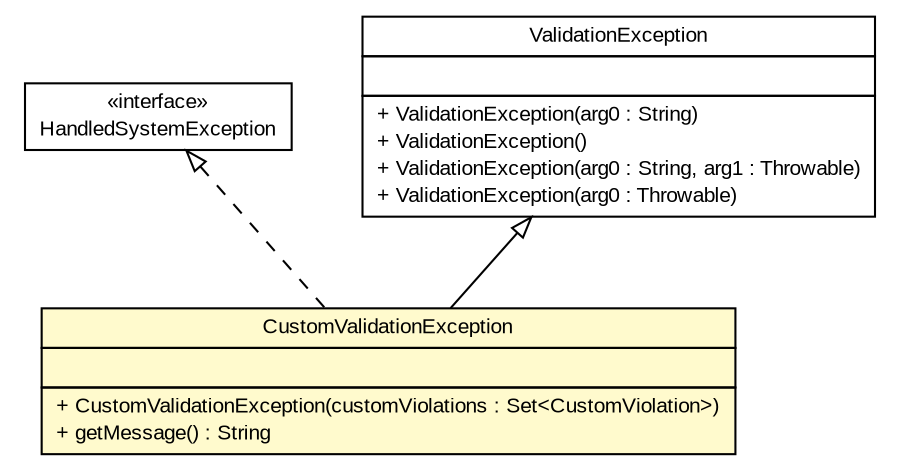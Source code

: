 #!/usr/local/bin/dot
#
# Class diagram 
# Generated by UMLGraph version R5_6 (http://www.umlgraph.org/)
#

digraph G {
	edge [fontname="arial",fontsize=10,labelfontname="arial",labelfontsize=10];
	node [fontname="arial",fontsize=10,shape=plaintext];
	nodesep=0.25;
	ranksep=0.5;
	// br.gov.to.sefaz.exception.HandledSystemException
	c424826 [label=<<table title="br.gov.to.sefaz.exception.HandledSystemException" border="0" cellborder="1" cellspacing="0" cellpadding="2" port="p" href="../../../exception/HandledSystemException.html">
		<tr><td><table border="0" cellspacing="0" cellpadding="1">
<tr><td align="center" balign="center"> &#171;interface&#187; </td></tr>
<tr><td align="center" balign="center"> HandledSystemException </td></tr>
		</table></td></tr>
		</table>>, URL="../../../exception/HandledSystemException.html", fontname="arial", fontcolor="black", fontsize=10.0];
	// br.gov.to.sefaz.business.service.validation.CustomValidationException
	c425004 [label=<<table title="br.gov.to.sefaz.business.service.validation.CustomValidationException" border="0" cellborder="1" cellspacing="0" cellpadding="2" port="p" bgcolor="lemonChiffon" href="./CustomValidationException.html">
		<tr><td><table border="0" cellspacing="0" cellpadding="1">
<tr><td align="center" balign="center"> CustomValidationException </td></tr>
		</table></td></tr>
		<tr><td><table border="0" cellspacing="0" cellpadding="1">
<tr><td align="left" balign="left">  </td></tr>
		</table></td></tr>
		<tr><td><table border="0" cellspacing="0" cellpadding="1">
<tr><td align="left" balign="left"> + CustomValidationException(customViolations : Set&lt;CustomViolation&gt;) </td></tr>
<tr><td align="left" balign="left"> + getMessage() : String </td></tr>
		</table></td></tr>
		</table>>, URL="./CustomValidationException.html", fontname="arial", fontcolor="black", fontsize=10.0];
	//br.gov.to.sefaz.business.service.validation.CustomValidationException extends javax.validation.ValidationException
	c425793:p -> c425004:p [dir=back,arrowtail=empty];
	//br.gov.to.sefaz.business.service.validation.CustomValidationException implements br.gov.to.sefaz.exception.HandledSystemException
	c424826:p -> c425004:p [dir=back,arrowtail=empty,style=dashed];
	// javax.validation.ValidationException
	c425793 [label=<<table title="javax.validation.ValidationException" border="0" cellborder="1" cellspacing="0" cellpadding="2" port="p" href="http://java.sun.com/j2se/1.4.2/docs/api/javax/validation/ValidationException.html">
		<tr><td><table border="0" cellspacing="0" cellpadding="1">
<tr><td align="center" balign="center"> ValidationException </td></tr>
		</table></td></tr>
		<tr><td><table border="0" cellspacing="0" cellpadding="1">
<tr><td align="left" balign="left">  </td></tr>
		</table></td></tr>
		<tr><td><table border="0" cellspacing="0" cellpadding="1">
<tr><td align="left" balign="left"> + ValidationException(arg0 : String) </td></tr>
<tr><td align="left" balign="left"> + ValidationException() </td></tr>
<tr><td align="left" balign="left"> + ValidationException(arg0 : String, arg1 : Throwable) </td></tr>
<tr><td align="left" balign="left"> + ValidationException(arg0 : Throwable) </td></tr>
		</table></td></tr>
		</table>>, URL="http://java.sun.com/j2se/1.4.2/docs/api/javax/validation/ValidationException.html", fontname="arial", fontcolor="black", fontsize=10.0];
}

